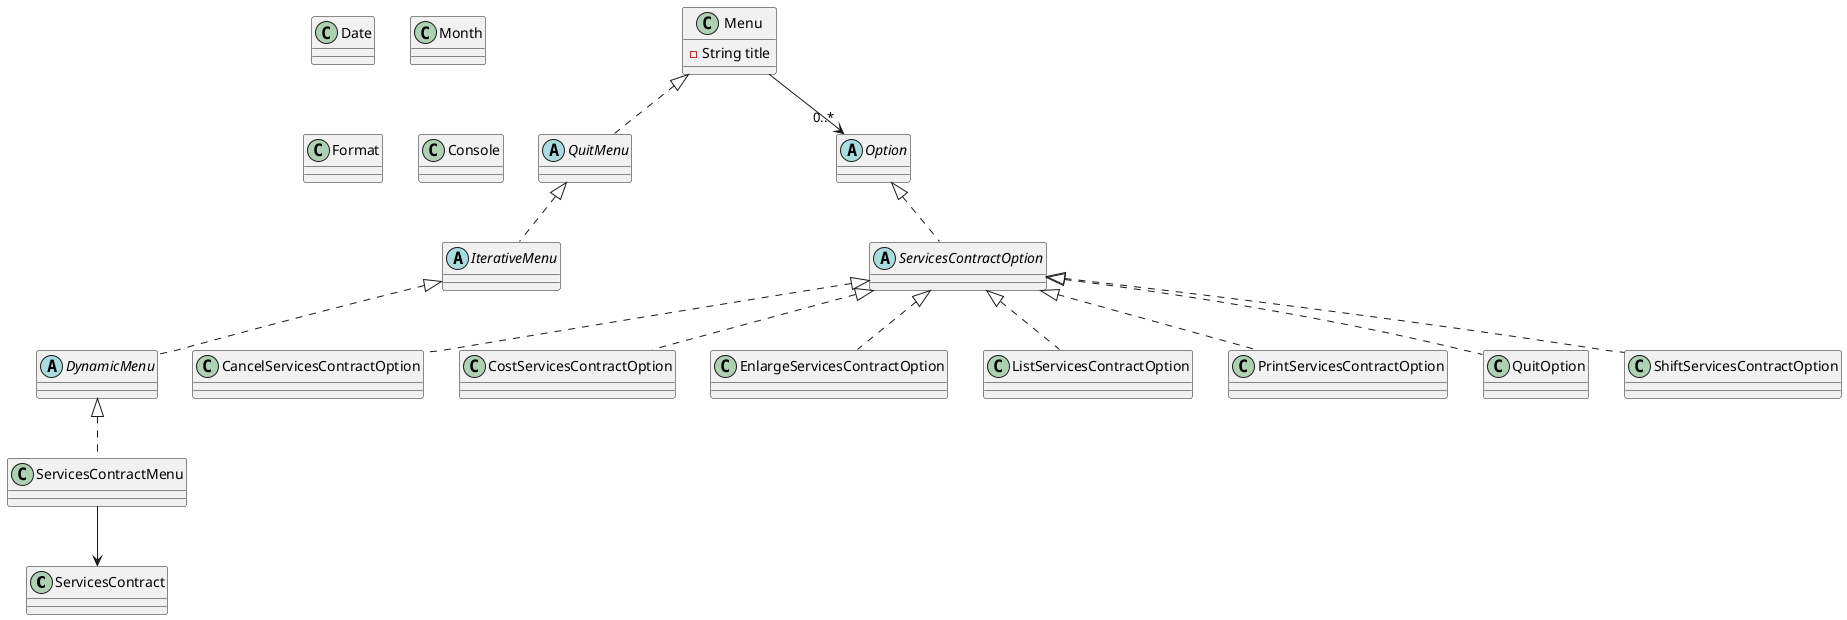 @startuml
class ServicesContract
abstract class Menu
abstract class DynamicMenu
abstract class IterativeMenu
abstract class QuitMenu
class ServicesContractMenu
abstract class Option
abstract class ServicesContractOption
class CancelServicesContractOption
class CostServicesContractOption
class EnlargeServicesContractOption
class ListServicesContractOption
class PrintServicesContractOption
class QuitOption
class ShiftServicesContractOption
class Date
class Month
class Format
class Console

Option <|.. ServicesContractOption

ServicesContractOption <|.. CancelServicesContractOption
ServicesContractOption <|.. CostServicesContractOption
ServicesContractOption <|.. EnlargeServicesContractOption
ServicesContractOption <|.. ListServicesContractOption
ServicesContractOption <|.. PrintServicesContractOption 
ServicesContractOption <|.. QuitOption 
ServicesContractOption <|.. ShiftServicesContractOption 


class Menu {
 - String title
}


Menu <|.. QuitMenu
QuitMenu <|.. IterativeMenu
IterativeMenu <|.. DynamicMenu
DynamicMenu <|.. ServicesContractMenu 


Menu -->"0..*" Option
ServicesContractMenu --> ServicesContract

@enduml